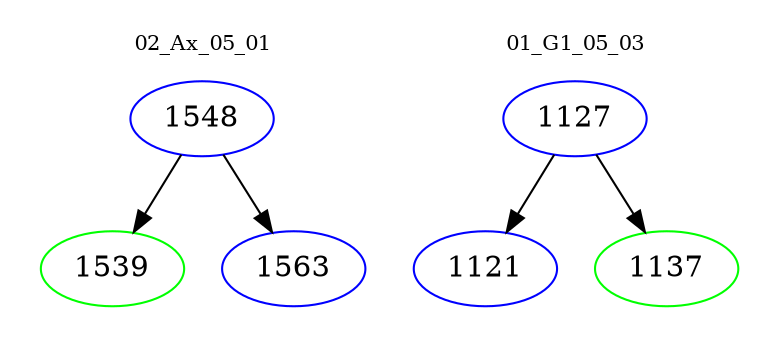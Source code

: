 digraph{
subgraph cluster_0 {
color = white
label = "02_Ax_05_01";
fontsize=10;
T0_1548 [label="1548", color="blue"]
T0_1548 -> T0_1539 [color="black"]
T0_1539 [label="1539", color="green"]
T0_1548 -> T0_1563 [color="black"]
T0_1563 [label="1563", color="blue"]
}
subgraph cluster_1 {
color = white
label = "01_G1_05_03";
fontsize=10;
T1_1127 [label="1127", color="blue"]
T1_1127 -> T1_1121 [color="black"]
T1_1121 [label="1121", color="blue"]
T1_1127 -> T1_1137 [color="black"]
T1_1137 [label="1137", color="green"]
}
}
